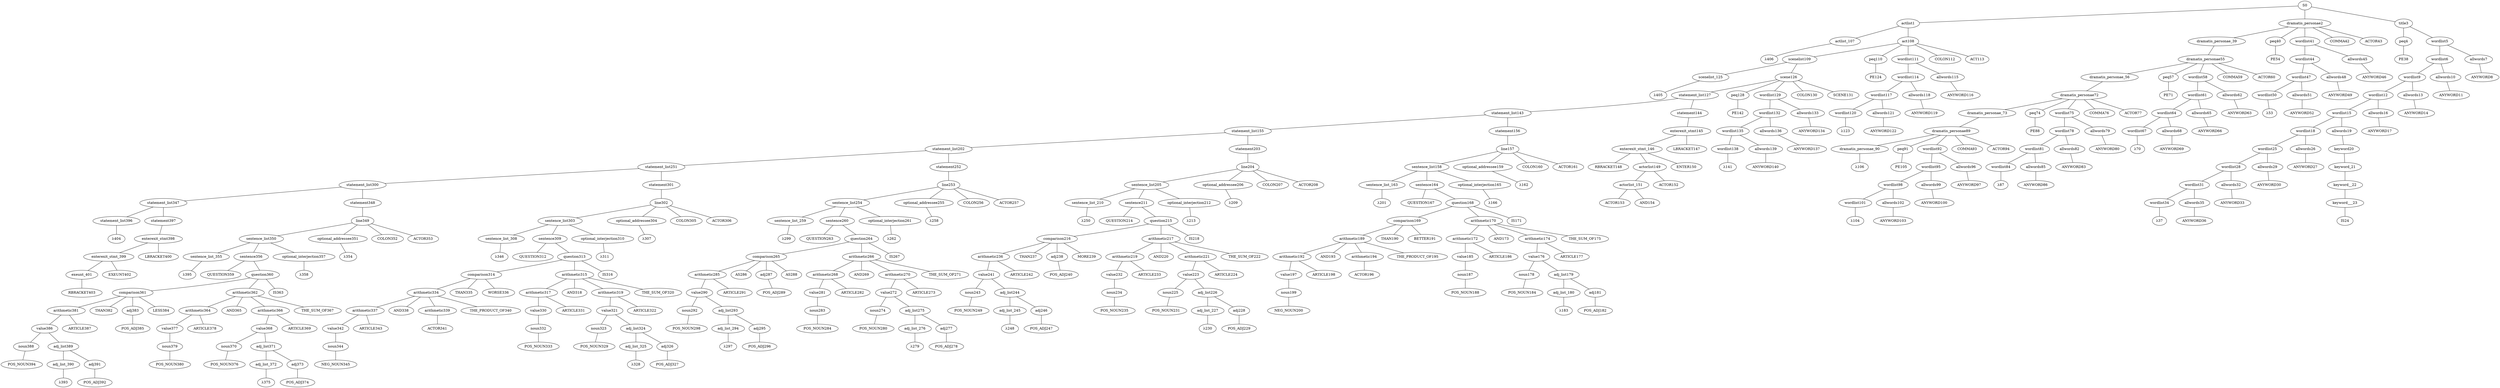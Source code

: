 strict graph {
	S0 -- actlist1
	S0 -- dramatis_personae2
	S0 -- title3

	title3 -- peq4
	title3 -- wordlist5

	wordlist5 -- wordlist6
	wordlist5 -- allwords7

	allwords7 -- ANYWORD8


	wordlist6 -- wordlist9
	wordlist6 -- allwords10

	allwords10 -- ANYWORD11


	wordlist9 -- wordlist12
	wordlist9 -- allwords13

	allwords13 -- ANYWORD14


	wordlist12 -- wordlist15
	wordlist12 -- allwords16

	allwords16 -- ANYWORD17


	wordlist15 -- wordlist18
	wordlist15 -- allwords19

	allwords19 -- keyword20

	keyword20 -- keyword_21

	keyword_21 -- keyword__22

	keyword__22 -- keyword___23

	keyword___23 -- IS24


	wordlist18 -- wordlist25
	wordlist18 -- allwords26

	allwords26 -- ANYWORD27


	wordlist25 -- wordlist28
	wordlist25 -- allwords29

	allwords29 -- ANYWORD30


	wordlist28 -- wordlist31
	wordlist28 -- allwords32

	allwords32 -- ANYWORD33


	wordlist31 -- wordlist34
	wordlist31 -- allwords35

	allwords35 -- ANYWORD36


	wordlist34 -- λ37

	peq4 -- PE38


	dramatis_personae2 -- dramatis_personae_39
	dramatis_personae2 -- peq40
	dramatis_personae2 -- wordlist41
	dramatis_personae2 -- COMMA42
	dramatis_personae2 -- ACTOR43



	wordlist41 -- wordlist44
	wordlist41 -- allwords45

	allwords45 -- ANYWORD46


	wordlist44 -- wordlist47
	wordlist44 -- allwords48

	allwords48 -- ANYWORD49


	wordlist47 -- wordlist50
	wordlist47 -- allwords51

	allwords51 -- ANYWORD52


	wordlist50 -- λ53

	peq40 -- PE54


	dramatis_personae_39 -- dramatis_personae55

	dramatis_personae55 -- dramatis_personae_56
	dramatis_personae55 -- peq57
	dramatis_personae55 -- wordlist58
	dramatis_personae55 -- COMMA59
	dramatis_personae55 -- ACTOR60



	wordlist58 -- wordlist61
	wordlist58 -- allwords62

	allwords62 -- ANYWORD63


	wordlist61 -- wordlist64
	wordlist61 -- allwords65

	allwords65 -- ANYWORD66


	wordlist64 -- wordlist67
	wordlist64 -- allwords68

	allwords68 -- ANYWORD69


	wordlist67 -- λ70

	peq57 -- PE71


	dramatis_personae_56 -- dramatis_personae72

	dramatis_personae72 -- dramatis_personae_73
	dramatis_personae72 -- peq74
	dramatis_personae72 -- wordlist75
	dramatis_personae72 -- COMMA76
	dramatis_personae72 -- ACTOR77



	wordlist75 -- wordlist78
	wordlist75 -- allwords79

	allwords79 -- ANYWORD80


	wordlist78 -- wordlist81
	wordlist78 -- allwords82

	allwords82 -- ANYWORD83


	wordlist81 -- wordlist84
	wordlist81 -- allwords85

	allwords85 -- ANYWORD86


	wordlist84 -- λ87

	peq74 -- PE88


	dramatis_personae_73 -- dramatis_personae89

	dramatis_personae89 -- dramatis_personae_90
	dramatis_personae89 -- peq91
	dramatis_personae89 -- wordlist92
	dramatis_personae89 -- COMMA93
	dramatis_personae89 -- ACTOR94



	wordlist92 -- wordlist95
	wordlist92 -- allwords96

	allwords96 -- ANYWORD97


	wordlist95 -- wordlist98
	wordlist95 -- allwords99

	allwords99 -- ANYWORD100


	wordlist98 -- wordlist101
	wordlist98 -- allwords102

	allwords102 -- ANYWORD103


	wordlist101 -- λ104

	peq91 -- PE105


	dramatis_personae_90 -- λ106

	actlist1 -- actlist_107
	actlist1 -- act108

	act108 -- scenelist109
	act108 -- peq110
	act108 -- wordlist111
	act108 -- COLON112
	act108 -- ACT113



	wordlist111 -- wordlist114
	wordlist111 -- allwords115

	allwords115 -- ANYWORD116


	wordlist114 -- wordlist117
	wordlist114 -- allwords118

	allwords118 -- ANYWORD119


	wordlist117 -- wordlist120
	wordlist117 -- allwords121

	allwords121 -- ANYWORD122


	wordlist120 -- λ123

	peq110 -- PE124


	scenelist109 -- scenelist_125
	scenelist109 -- scene126

	scene126 -- statement_list127
	scene126 -- peq128
	scene126 -- wordlist129
	scene126 -- COLON130
	scene126 -- SCENE131



	wordlist129 -- wordlist132
	wordlist129 -- allwords133

	allwords133 -- ANYWORD134


	wordlist132 -- wordlist135
	wordlist132 -- allwords136

	allwords136 -- ANYWORD137


	wordlist135 -- wordlist138
	wordlist135 -- allwords139

	allwords139 -- ANYWORD140


	wordlist138 -- λ141

	peq128 -- PE142


	statement_list127 -- statement_list143
	statement_list127 -- statement144

	statement144 -- enterexit_stmt145

	enterexit_stmt145 -- enterexit_stmt_146
	enterexit_stmt145 -- LBRACKET147


	enterexit_stmt_146 -- RBRACKET148
	enterexit_stmt_146 -- actorlist149
	enterexit_stmt_146 -- ENTER150


	actorlist149 -- actorlist_151
	actorlist149 -- ACTOR152


	actorlist_151 -- ACTOR153
	actorlist_151 -- AND154




	statement_list143 -- statement_list155
	statement_list143 -- statement156

	statement156 -- line157

	line157 -- sentence_list158
	line157 -- optional_addressee159
	line157 -- COLON160
	line157 -- ACTOR161



	optional_addressee159 -- λ162

	sentence_list158 -- sentence_list_163
	sentence_list158 -- sentence164
	sentence_list158 -- optional_interjection165

	optional_interjection165 -- λ166

	sentence164 -- QUESTION167
	sentence164 -- question168

	question168 -- comparison169
	question168 -- arithmetic170
	question168 -- IS171


	arithmetic170 -- arithmetic172
	arithmetic170 -- AND173
	arithmetic170 -- arithmetic174
	arithmetic170 -- THE_SUM_OF175


	arithmetic174 -- value176
	arithmetic174 -- ARTICLE177


	value176 -- noun178
	value176 -- adj_list179

	adj_list179 -- adj_list_180
	adj_list179 -- adj181

	adj181 -- POS_ADJ182


	adj_list_180 -- λ183

	noun178 -- POS_NOUN184



	arithmetic172 -- value185
	arithmetic172 -- ARTICLE186


	value185 -- noun187

	noun187 -- POS_NOUN188


	comparison169 -- arithmetic189
	comparison169 -- THAN190
	comparison169 -- BETTER191



	arithmetic189 -- arithmetic192
	arithmetic189 -- AND193
	arithmetic189 -- arithmetic194
	arithmetic189 -- THE_PRODUCT_OF195


	arithmetic194 -- ACTOR196



	arithmetic192 -- value197
	arithmetic192 -- ARTICLE198


	value197 -- noun199

	noun199 -- NEG_NOUN200



	sentence_list_163 -- λ201

	statement_list155 -- statement_list202
	statement_list155 -- statement203

	statement203 -- line204

	line204 -- sentence_list205
	line204 -- optional_addressee206
	line204 -- COLON207
	line204 -- ACTOR208



	optional_addressee206 -- λ209

	sentence_list205 -- sentence_list_210
	sentence_list205 -- sentence211
	sentence_list205 -- optional_interjection212

	optional_interjection212 -- λ213

	sentence211 -- QUESTION214
	sentence211 -- question215

	question215 -- comparison216
	question215 -- arithmetic217
	question215 -- IS218


	arithmetic217 -- arithmetic219
	arithmetic217 -- AND220
	arithmetic217 -- arithmetic221
	arithmetic217 -- THE_SUM_OF222


	arithmetic221 -- value223
	arithmetic221 -- ARTICLE224


	value223 -- noun225
	value223 -- adj_list226

	adj_list226 -- adj_list_227
	adj_list226 -- adj228

	adj228 -- POS_ADJ229


	adj_list_227 -- λ230

	noun225 -- POS_NOUN231



	arithmetic219 -- value232
	arithmetic219 -- ARTICLE233


	value232 -- noun234

	noun234 -- POS_NOUN235


	comparison216 -- arithmetic236
	comparison216 -- THAN237
	comparison216 -- adj238
	comparison216 -- MORE239


	adj238 -- POS_ADJ240



	arithmetic236 -- value241
	arithmetic236 -- ARTICLE242


	value241 -- noun243
	value241 -- adj_list244

	adj_list244 -- adj_list_245
	adj_list244 -- adj246

	adj246 -- POS_ADJ247


	adj_list_245 -- λ248

	noun243 -- POS_NOUN249



	sentence_list_210 -- λ250

	statement_list202 -- statement_list251
	statement_list202 -- statement252

	statement252 -- line253

	line253 -- sentence_list254
	line253 -- optional_addressee255
	line253 -- COLON256
	line253 -- ACTOR257



	optional_addressee255 -- λ258

	sentence_list254 -- sentence_list_259
	sentence_list254 -- sentence260
	sentence_list254 -- optional_interjection261

	optional_interjection261 -- λ262

	sentence260 -- QUESTION263
	sentence260 -- question264

	question264 -- comparison265
	question264 -- arithmetic266
	question264 -- IS267


	arithmetic266 -- arithmetic268
	arithmetic266 -- AND269
	arithmetic266 -- arithmetic270
	arithmetic266 -- THE_SUM_OF271


	arithmetic270 -- value272
	arithmetic270 -- ARTICLE273


	value272 -- noun274
	value272 -- adj_list275

	adj_list275 -- adj_list_276
	adj_list275 -- adj277

	adj277 -- POS_ADJ278


	adj_list_276 -- λ279

	noun274 -- POS_NOUN280



	arithmetic268 -- value281
	arithmetic268 -- ARTICLE282


	value281 -- noun283

	noun283 -- POS_NOUN284


	comparison265 -- arithmetic285
	comparison265 -- AS286
	comparison265 -- adj287
	comparison265 -- AS288


	adj287 -- POS_ADJ289



	arithmetic285 -- value290
	arithmetic285 -- ARTICLE291


	value290 -- noun292
	value290 -- adj_list293

	adj_list293 -- adj_list_294
	adj_list293 -- adj295

	adj295 -- POS_ADJ296


	adj_list_294 -- λ297

	noun292 -- POS_NOUN298



	sentence_list_259 -- λ299

	statement_list251 -- statement_list300
	statement_list251 -- statement301

	statement301 -- line302

	line302 -- sentence_list303
	line302 -- optional_addressee304
	line302 -- COLON305
	line302 -- ACTOR306



	optional_addressee304 -- λ307

	sentence_list303 -- sentence_list_308
	sentence_list303 -- sentence309
	sentence_list303 -- optional_interjection310

	optional_interjection310 -- λ311

	sentence309 -- QUESTION312
	sentence309 -- question313

	question313 -- comparison314
	question313 -- arithmetic315
	question313 -- IS316


	arithmetic315 -- arithmetic317
	arithmetic315 -- AND318
	arithmetic315 -- arithmetic319
	arithmetic315 -- THE_SUM_OF320


	arithmetic319 -- value321
	arithmetic319 -- ARTICLE322


	value321 -- noun323
	value321 -- adj_list324

	adj_list324 -- adj_list_325
	adj_list324 -- adj326

	adj326 -- POS_ADJ327


	adj_list_325 -- λ328

	noun323 -- POS_NOUN329



	arithmetic317 -- value330
	arithmetic317 -- ARTICLE331


	value330 -- noun332

	noun332 -- POS_NOUN333


	comparison314 -- arithmetic334
	comparison314 -- THAN335
	comparison314 -- WORSE336



	arithmetic334 -- arithmetic337
	arithmetic334 -- AND338
	arithmetic334 -- arithmetic339
	arithmetic334 -- THE_PRODUCT_OF340


	arithmetic339 -- ACTOR341



	arithmetic337 -- value342
	arithmetic337 -- ARTICLE343


	value342 -- noun344

	noun344 -- NEG_NOUN345



	sentence_list_308 -- λ346

	statement_list300 -- statement_list347
	statement_list300 -- statement348

	statement348 -- line349

	line349 -- sentence_list350
	line349 -- optional_addressee351
	line349 -- COLON352
	line349 -- ACTOR353



	optional_addressee351 -- λ354

	sentence_list350 -- sentence_list_355
	sentence_list350 -- sentence356
	sentence_list350 -- optional_interjection357

	optional_interjection357 -- λ358

	sentence356 -- QUESTION359
	sentence356 -- question360

	question360 -- comparison361
	question360 -- arithmetic362
	question360 -- IS363


	arithmetic362 -- arithmetic364
	arithmetic362 -- AND365
	arithmetic362 -- arithmetic366
	arithmetic362 -- THE_SUM_OF367


	arithmetic366 -- value368
	arithmetic366 -- ARTICLE369


	value368 -- noun370
	value368 -- adj_list371

	adj_list371 -- adj_list_372
	adj_list371 -- adj373

	adj373 -- POS_ADJ374


	adj_list_372 -- λ375

	noun370 -- POS_NOUN376



	arithmetic364 -- value377
	arithmetic364 -- ARTICLE378


	value377 -- noun379

	noun379 -- POS_NOUN380


	comparison361 -- arithmetic381
	comparison361 -- THAN382
	comparison361 -- adj383
	comparison361 -- LESS384


	adj383 -- POS_ADJ385



	arithmetic381 -- value386
	arithmetic381 -- ARTICLE387


	value386 -- noun388
	value386 -- adj_list389

	adj_list389 -- adj_list_390
	adj_list389 -- adj391

	adj391 -- POS_ADJ392


	adj_list_390 -- λ393

	noun388 -- POS_NOUN394



	sentence_list_355 -- λ395

	statement_list347 -- statement_list396
	statement_list347 -- statement397

	statement397 -- enterexit_stmt398

	enterexit_stmt398 -- enterexit_stmt_399
	enterexit_stmt398 -- LBRACKET400


	enterexit_stmt_399 -- exeunt_401
	enterexit_stmt_399 -- EXEUNT402


	exeunt_401 -- RBRACKET403


	statement_list396 -- λ404

	scenelist_125 -- λ405

	actlist_107 -- λ406


}